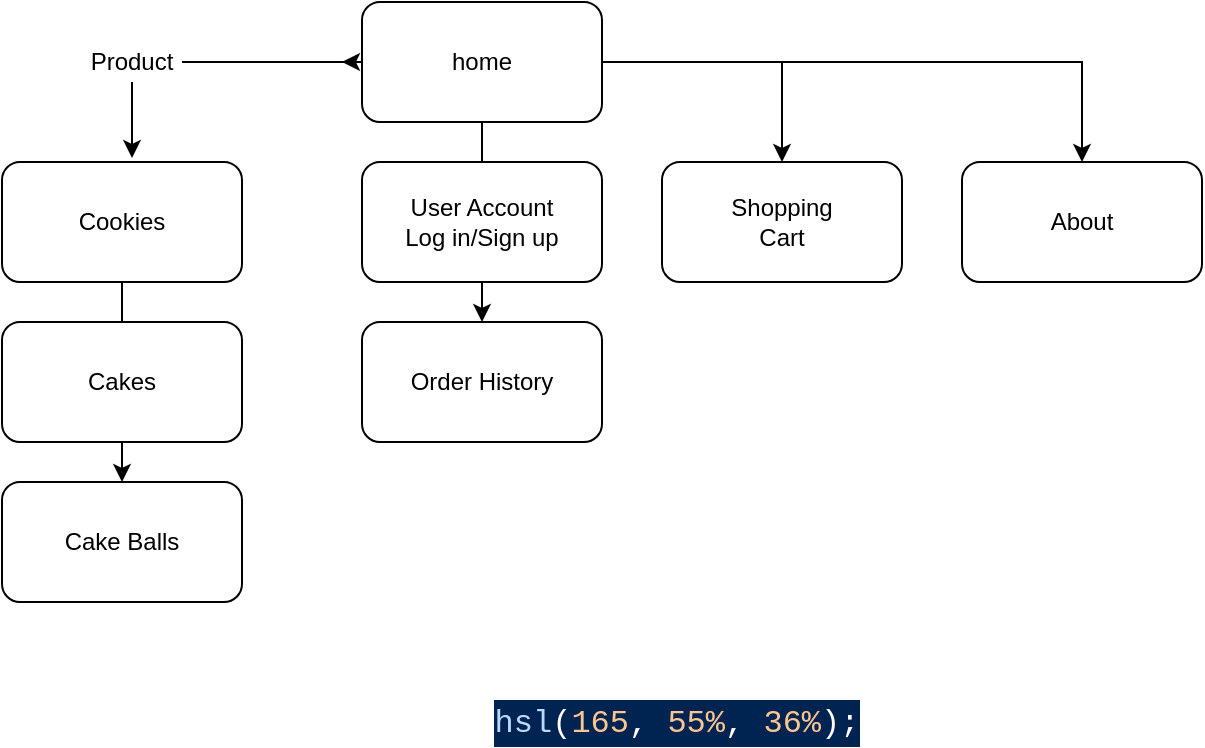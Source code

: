 <mxfile version="14.6.13" type="device"><diagram id="bosVaK8qHfuV7tok1Ucs" name="Page-1"><mxGraphModel dx="626" dy="685" grid="1" gridSize="10" guides="1" tooltips="1" connect="1" arrows="1" fold="1" page="1" pageScale="1" pageWidth="1169" pageHeight="827" math="0" shadow="0"><root><mxCell id="0"/><mxCell id="1" parent="0"/><mxCell id="zQLplyslDhDzjHWaz9hd-12" value="" style="edgeStyle=orthogonalEdgeStyle;rounded=0;orthogonalLoop=1;jettySize=auto;html=1;" parent="1" source="zQLplyslDhDzjHWaz9hd-1" target="zQLplyslDhDzjHWaz9hd-11" edge="1"><mxGeometry relative="1" as="geometry"/></mxCell><mxCell id="zQLplyslDhDzjHWaz9hd-14" style="edgeStyle=orthogonalEdgeStyle;rounded=0;orthogonalLoop=1;jettySize=auto;html=1;entryX=0.5;entryY=0;entryDx=0;entryDy=0;" parent="1" source="zQLplyslDhDzjHWaz9hd-1" target="zQLplyslDhDzjHWaz9hd-5" edge="1"><mxGeometry relative="1" as="geometry"><Array as="points"><mxPoint x="860" y="150"/></Array></mxGeometry></mxCell><mxCell id="V6csrEwe_41ZDn0GlBRc-2" style="edgeStyle=orthogonalEdgeStyle;rounded=0;orthogonalLoop=1;jettySize=auto;html=1;" edge="1" parent="1" source="zQLplyslDhDzjHWaz9hd-1" target="V6csrEwe_41ZDn0GlBRc-1"><mxGeometry relative="1" as="geometry"/></mxCell><mxCell id="zQLplyslDhDzjHWaz9hd-1" value="home" style="rounded=1;whiteSpace=wrap;html=1;" parent="1" vertex="1"><mxGeometry x="500" y="120" width="120" height="60" as="geometry"/></mxCell><mxCell id="zQLplyslDhDzjHWaz9hd-13" value="" style="edgeStyle=orthogonalEdgeStyle;rounded=0;orthogonalLoop=1;jettySize=auto;html=1;entryX=0.5;entryY=0;entryDx=0;entryDy=0;" parent="1" source="zQLplyslDhDzjHWaz9hd-2" target="zQLplyslDhDzjHWaz9hd-9" edge="1"><mxGeometry relative="1" as="geometry"><mxPoint x="380" y="440" as="targetPoint"/></mxGeometry></mxCell><mxCell id="zQLplyslDhDzjHWaz9hd-2" value="Cookies" style="rounded=1;whiteSpace=wrap;html=1;" parent="1" vertex="1"><mxGeometry x="320" y="200" width="120" height="60" as="geometry"/></mxCell><mxCell id="zQLplyslDhDzjHWaz9hd-3" value="Cakes" style="rounded=1;whiteSpace=wrap;html=1;" parent="1" vertex="1"><mxGeometry x="320" y="280" width="120" height="60" as="geometry"/></mxCell><mxCell id="zQLplyslDhDzjHWaz9hd-4" value="User Account&lt;br&gt;Log in/Sign up" style="rounded=1;whiteSpace=wrap;html=1;" parent="1" vertex="1"><mxGeometry x="500" y="200" width="120" height="60" as="geometry"/></mxCell><mxCell id="zQLplyslDhDzjHWaz9hd-5" value="About" style="rounded=1;whiteSpace=wrap;html=1;" parent="1" vertex="1"><mxGeometry x="800" y="200" width="120" height="60" as="geometry"/></mxCell><mxCell id="zQLplyslDhDzjHWaz9hd-7" style="edgeStyle=orthogonalEdgeStyle;rounded=0;orthogonalLoop=1;jettySize=auto;html=1;" parent="1" source="zQLplyslDhDzjHWaz9hd-6" edge="1"><mxGeometry relative="1" as="geometry"><mxPoint x="490" y="150" as="targetPoint"/><Array as="points"><mxPoint x="500" y="150"/></Array></mxGeometry></mxCell><mxCell id="zQLplyslDhDzjHWaz9hd-8" style="edgeStyle=orthogonalEdgeStyle;rounded=0;orthogonalLoop=1;jettySize=auto;html=1;" parent="1" source="zQLplyslDhDzjHWaz9hd-6" edge="1"><mxGeometry relative="1" as="geometry"><mxPoint x="385" y="198" as="targetPoint"/></mxGeometry></mxCell><mxCell id="zQLplyslDhDzjHWaz9hd-6" value="Product" style="text;html=1;strokeColor=none;fillColor=none;align=center;verticalAlign=middle;whiteSpace=wrap;rounded=0;" parent="1" vertex="1"><mxGeometry x="360" y="140" width="50" height="20" as="geometry"/></mxCell><mxCell id="zQLplyslDhDzjHWaz9hd-9" value="Cake Balls" style="rounded=1;whiteSpace=wrap;html=1;" parent="1" vertex="1"><mxGeometry x="320" y="360" width="120" height="60" as="geometry"/></mxCell><mxCell id="zQLplyslDhDzjHWaz9hd-11" value="Order History" style="rounded=1;whiteSpace=wrap;html=1;" parent="1" vertex="1"><mxGeometry x="500" y="280" width="120" height="60" as="geometry"/></mxCell><mxCell id="V6csrEwe_41ZDn0GlBRc-1" value="" style="rounded=1;whiteSpace=wrap;html=1;" vertex="1" parent="1"><mxGeometry x="650" y="200" width="120" height="60" as="geometry"/></mxCell><mxCell id="V6csrEwe_41ZDn0GlBRc-3" value="Shopping Cart" style="text;html=1;strokeColor=none;fillColor=none;align=center;verticalAlign=middle;whiteSpace=wrap;rounded=0;" vertex="1" parent="1"><mxGeometry x="690" y="220" width="40" height="20" as="geometry"/></mxCell><mxCell id="V6csrEwe_41ZDn0GlBRc-4" value="&lt;meta charset=&quot;utf-8&quot;&gt;&lt;div style=&quot;color: rgb(255, 255, 255); background-color: rgb(0, 36, 81); font-family: menlo, monaco, &amp;quot;courier new&amp;quot;, monospace; font-weight: normal; font-size: 16px; line-height: 24px;&quot;&gt;&lt;div&gt;&lt;span style=&quot;color: #bbdaff&quot;&gt;hsl&lt;/span&gt;&lt;span style=&quot;color: #ffffff&quot;&gt;(&lt;/span&gt;&lt;span style=&quot;color: #ffc58f&quot;&gt;165&lt;/span&gt;&lt;span style=&quot;color: #ffffff&quot;&gt;, &lt;/span&gt;&lt;span style=&quot;color: #ffc58f&quot;&gt;55%&lt;/span&gt;&lt;span style=&quot;color: #ffffff&quot;&gt;, &lt;/span&gt;&lt;span style=&quot;color: #ffc58f&quot;&gt;36%&lt;/span&gt;&lt;span style=&quot;color: #ffffff&quot;&gt;);&lt;/span&gt;&lt;/div&gt;&lt;/div&gt;" style="text;html=1;strokeColor=none;fillColor=none;align=center;verticalAlign=middle;whiteSpace=wrap;rounded=0;" vertex="1" parent="1"><mxGeometry x="545" y="470" width="225" height="20" as="geometry"/></mxCell></root></mxGraphModel></diagram></mxfile>